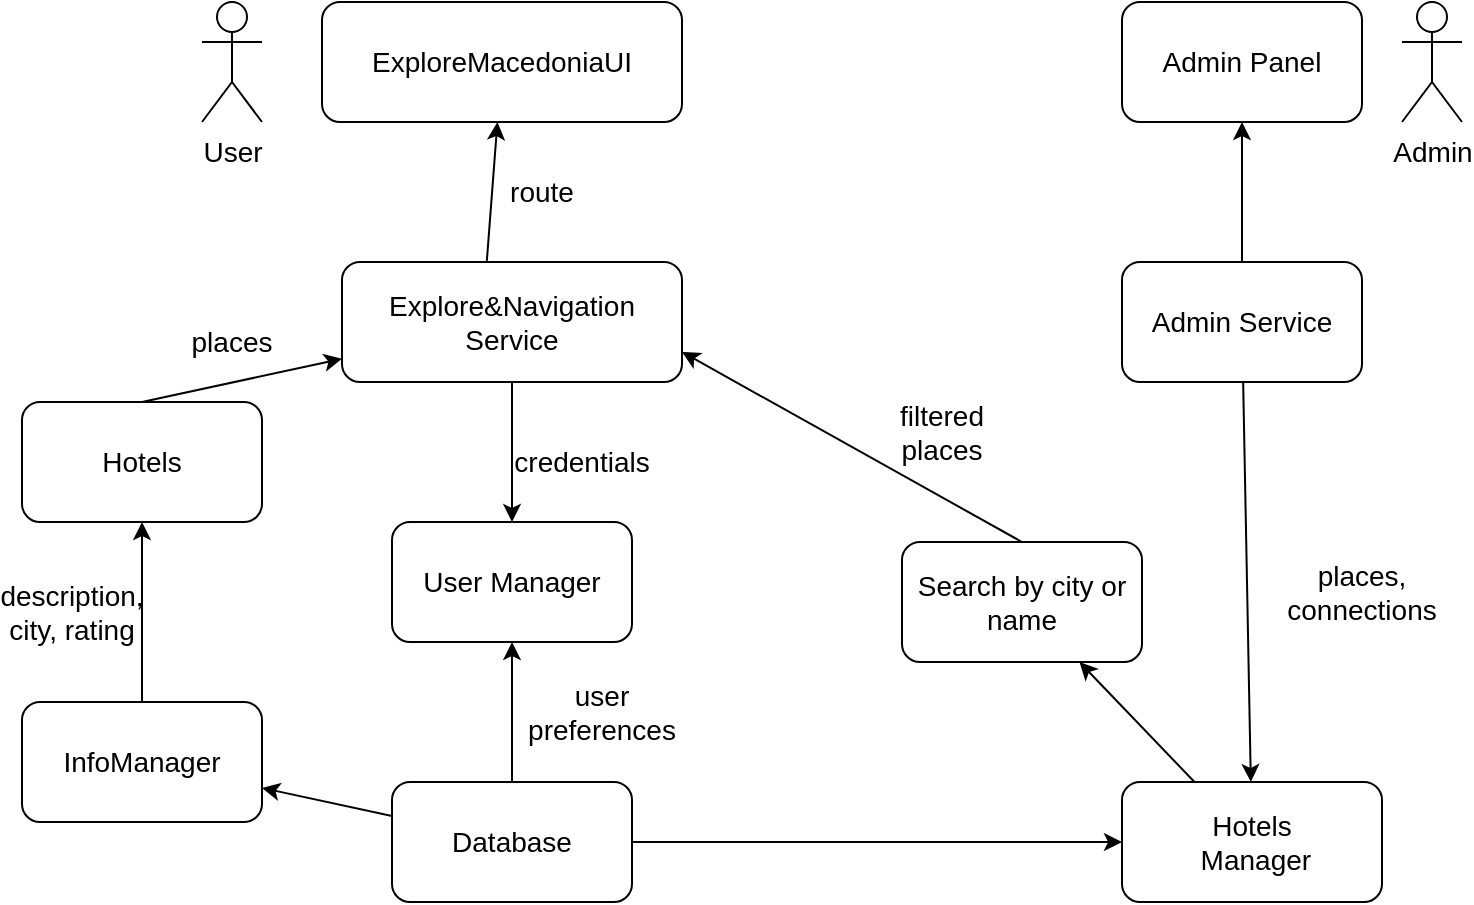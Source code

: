 <mxfile version="15.8.7" type="device"><diagram id="lqMHJFASGRzm00ckCXbD" name="Page-1"><mxGraphModel dx="1038" dy="579" grid="1" gridSize="10" guides="1" tooltips="1" connect="1" arrows="1" fold="1" page="1" pageScale="1" pageWidth="827" pageHeight="1169" math="0" shadow="0"><root><mxCell id="0"/><mxCell id="1" parent="0"/><mxCell id="87bllw6sp4iybEa-eanW-10" value="ExploreMacedoniaUI" style="rounded=1;whiteSpace=wrap;html=1;fontSize=14;" vertex="1" parent="1"><mxGeometry x="210" y="40" width="180" height="60" as="geometry"/></mxCell><mxCell id="87bllw6sp4iybEa-eanW-11" value="Explore&amp;amp;Navigation Service" style="rounded=1;whiteSpace=wrap;html=1;fontSize=14;" vertex="1" parent="1"><mxGeometry x="220" y="170" width="170" height="60" as="geometry"/></mxCell><mxCell id="87bllw6sp4iybEa-eanW-13" value="Search by city or name" style="rounded=1;whiteSpace=wrap;html=1;fontSize=14;" vertex="1" parent="1"><mxGeometry x="500" y="310" width="120" height="60" as="geometry"/></mxCell><mxCell id="87bllw6sp4iybEa-eanW-14" value="" style="endArrow=classic;html=1;rounded=0;fontSize=14;exitX=0.5;exitY=0;exitDx=0;exitDy=0;entryX=1;entryY=0.75;entryDx=0;entryDy=0;" edge="1" parent="1" source="87bllw6sp4iybEa-eanW-13" target="87bllw6sp4iybEa-eanW-11"><mxGeometry width="50" height="50" relative="1" as="geometry"><mxPoint x="390" y="310" as="sourcePoint"/><mxPoint x="100" y="290" as="targetPoint"/></mxGeometry></mxCell><mxCell id="87bllw6sp4iybEa-eanW-15" value="" style="endArrow=classic;html=1;rounded=0;fontSize=14;" edge="1" parent="1" source="87bllw6sp4iybEa-eanW-16" target="87bllw6sp4iybEa-eanW-25"><mxGeometry width="50" height="50" relative="1" as="geometry"><mxPoint x="160" y="230" as="sourcePoint"/><mxPoint x="560" y="460" as="targetPoint"/></mxGeometry></mxCell><mxCell id="87bllw6sp4iybEa-eanW-16" value="Database&lt;br&gt;" style="rounded=1;whiteSpace=wrap;html=1;fontSize=14;" vertex="1" parent="1"><mxGeometry x="245" y="430" width="120" height="60" as="geometry"/></mxCell><mxCell id="87bllw6sp4iybEa-eanW-17" value="User Manager" style="rounded=1;whiteSpace=wrap;html=1;fontSize=14;" vertex="1" parent="1"><mxGeometry x="245" y="300" width="120" height="60" as="geometry"/></mxCell><mxCell id="87bllw6sp4iybEa-eanW-18" value="" style="endArrow=classic;html=1;rounded=0;fontSize=14;" edge="1" parent="1" source="87bllw6sp4iybEa-eanW-16" target="87bllw6sp4iybEa-eanW-17"><mxGeometry width="50" height="50" relative="1" as="geometry"><mxPoint x="253.636" y="450" as="sourcePoint"/><mxPoint x="176.364" y="400" as="targetPoint"/></mxGeometry></mxCell><mxCell id="87bllw6sp4iybEa-eanW-19" value="" style="endArrow=classic;html=1;rounded=0;fontSize=14;" edge="1" parent="1" source="87bllw6sp4iybEa-eanW-11" target="87bllw6sp4iybEa-eanW-17"><mxGeometry width="50" height="50" relative="1" as="geometry"><mxPoint x="263.636" y="460" as="sourcePoint"/><mxPoint x="530" y="190" as="targetPoint"/></mxGeometry></mxCell><mxCell id="87bllw6sp4iybEa-eanW-20" value="Hotels" style="rounded=1;whiteSpace=wrap;html=1;fontSize=14;" vertex="1" parent="1"><mxGeometry x="60" y="240" width="120" height="60" as="geometry"/></mxCell><mxCell id="87bllw6sp4iybEa-eanW-21" value="" style="endArrow=classic;html=1;rounded=0;fontSize=14;" edge="1" parent="1" source="87bllw6sp4iybEa-eanW-16" target="87bllw6sp4iybEa-eanW-29"><mxGeometry width="50" height="50" relative="1" as="geometry"><mxPoint x="390" y="300" as="sourcePoint"/><mxPoint x="190" y="400" as="targetPoint"/></mxGeometry></mxCell><mxCell id="87bllw6sp4iybEa-eanW-22" value="" style="endArrow=classic;html=1;rounded=0;fontSize=14;exitX=0.5;exitY=0;exitDx=0;exitDy=0;" edge="1" parent="1" source="87bllw6sp4iybEa-eanW-20" target="87bllw6sp4iybEa-eanW-11"><mxGeometry width="50" height="50" relative="1" as="geometry"><mxPoint x="390" y="300" as="sourcePoint"/><mxPoint x="440" y="250" as="targetPoint"/></mxGeometry></mxCell><mxCell id="87bllw6sp4iybEa-eanW-23" value="" style="endArrow=classic;html=1;rounded=0;fontSize=14;exitX=0.426;exitY=-0.01;exitDx=0;exitDy=0;exitPerimeter=0;" edge="1" parent="1" source="87bllw6sp4iybEa-eanW-11" target="87bllw6sp4iybEa-eanW-10"><mxGeometry width="50" height="50" relative="1" as="geometry"><mxPoint x="390" y="300" as="sourcePoint"/><mxPoint x="440" y="250" as="targetPoint"/></mxGeometry></mxCell><mxCell id="87bllw6sp4iybEa-eanW-24" value="Admin Panel" style="rounded=1;whiteSpace=wrap;html=1;fontSize=14;" vertex="1" parent="1"><mxGeometry x="610" y="40" width="120" height="60" as="geometry"/></mxCell><mxCell id="87bllw6sp4iybEa-eanW-25" value="Hotels&lt;br&gt;&amp;nbsp;Manager" style="rounded=1;whiteSpace=wrap;html=1;fontSize=14;" vertex="1" parent="1"><mxGeometry x="610" y="430" width="130" height="60" as="geometry"/></mxCell><mxCell id="87bllw6sp4iybEa-eanW-26" value="Admin Service" style="rounded=1;whiteSpace=wrap;html=1;fontSize=14;" vertex="1" parent="1"><mxGeometry x="610" y="170" width="120" height="60" as="geometry"/></mxCell><mxCell id="87bllw6sp4iybEa-eanW-29" value="InfoManager" style="rounded=1;whiteSpace=wrap;html=1;fontSize=14;" vertex="1" parent="1"><mxGeometry x="60" y="390" width="120" height="60" as="geometry"/></mxCell><mxCell id="87bllw6sp4iybEa-eanW-31" value="" style="endArrow=classic;html=1;rounded=0;fontSize=14;exitX=0.5;exitY=0;exitDx=0;exitDy=0;" edge="1" parent="1" source="87bllw6sp4iybEa-eanW-29" target="87bllw6sp4iybEa-eanW-20"><mxGeometry width="50" height="50" relative="1" as="geometry"><mxPoint x="360" y="478.333" as="sourcePoint"/><mxPoint x="600" y="471.667" as="targetPoint"/></mxGeometry></mxCell><mxCell id="87bllw6sp4iybEa-eanW-32" value="" style="endArrow=classic;html=1;rounded=0;fontSize=14;" edge="1" parent="1" source="87bllw6sp4iybEa-eanW-26" target="87bllw6sp4iybEa-eanW-24"><mxGeometry width="50" height="50" relative="1" as="geometry"><mxPoint x="620" y="160" as="sourcePoint"/><mxPoint x="440" y="240" as="targetPoint"/></mxGeometry></mxCell><mxCell id="87bllw6sp4iybEa-eanW-33" value="" style="endArrow=classic;html=1;rounded=0;fontSize=14;" edge="1" parent="1" source="87bllw6sp4iybEa-eanW-26" target="87bllw6sp4iybEa-eanW-25"><mxGeometry width="50" height="50" relative="1" as="geometry"><mxPoint x="390" y="290" as="sourcePoint"/><mxPoint x="440" y="240" as="targetPoint"/></mxGeometry></mxCell><mxCell id="87bllw6sp4iybEa-eanW-34" value="" style="endArrow=classic;html=1;rounded=0;fontSize=14;" edge="1" parent="1" source="87bllw6sp4iybEa-eanW-25" target="87bllw6sp4iybEa-eanW-13"><mxGeometry width="50" height="50" relative="1" as="geometry"><mxPoint x="390" y="290" as="sourcePoint"/><mxPoint x="440" y="240" as="targetPoint"/></mxGeometry></mxCell><mxCell id="87bllw6sp4iybEa-eanW-35" value="User" style="shape=umlActor;verticalLabelPosition=bottom;verticalAlign=top;html=1;outlineConnect=0;fontSize=14;" vertex="1" parent="1"><mxGeometry x="150" y="40" width="30" height="60" as="geometry"/></mxCell><mxCell id="87bllw6sp4iybEa-eanW-38" value="Admin" style="shape=umlActor;verticalLabelPosition=bottom;verticalAlign=top;html=1;outlineConnect=0;fontSize=14;" vertex="1" parent="1"><mxGeometry x="750" y="40" width="30" height="60" as="geometry"/></mxCell><mxCell id="87bllw6sp4iybEa-eanW-40" value="description, city, rating" style="text;html=1;strokeColor=none;fillColor=none;align=center;verticalAlign=middle;whiteSpace=wrap;rounded=0;fontSize=14;rotation=0;" vertex="1" parent="1"><mxGeometry x="60" y="330" width="50" height="30" as="geometry"/></mxCell><mxCell id="87bllw6sp4iybEa-eanW-41" value="credentials" style="text;html=1;strokeColor=none;fillColor=none;align=center;verticalAlign=middle;whiteSpace=wrap;rounded=0;fontSize=14;" vertex="1" parent="1"><mxGeometry x="310" y="255" width="60" height="30" as="geometry"/></mxCell><mxCell id="87bllw6sp4iybEa-eanW-43" value="user preferences" style="text;html=1;strokeColor=none;fillColor=none;align=center;verticalAlign=middle;whiteSpace=wrap;rounded=0;fontSize=14;" vertex="1" parent="1"><mxGeometry x="310" y="380" width="80" height="30" as="geometry"/></mxCell><mxCell id="87bllw6sp4iybEa-eanW-45" value="places, connections" style="text;html=1;strokeColor=none;fillColor=none;align=center;verticalAlign=middle;whiteSpace=wrap;rounded=0;fontSize=14;" vertex="1" parent="1"><mxGeometry x="700" y="320" width="60" height="30" as="geometry"/></mxCell><mxCell id="87bllw6sp4iybEa-eanW-46" value="route" style="text;html=1;strokeColor=none;fillColor=none;align=center;verticalAlign=middle;whiteSpace=wrap;rounded=0;fontSize=14;" vertex="1" parent="1"><mxGeometry x="290" y="120" width="60" height="30" as="geometry"/></mxCell><mxCell id="87bllw6sp4iybEa-eanW-47" value="filtered places" style="text;html=1;strokeColor=none;fillColor=none;align=center;verticalAlign=middle;whiteSpace=wrap;rounded=0;fontSize=14;" vertex="1" parent="1"><mxGeometry x="490" y="240" width="60" height="30" as="geometry"/></mxCell><mxCell id="87bllw6sp4iybEa-eanW-48" value="places" style="text;html=1;strokeColor=none;fillColor=none;align=center;verticalAlign=middle;whiteSpace=wrap;rounded=0;fontSize=14;" vertex="1" parent="1"><mxGeometry x="135" y="195" width="60" height="30" as="geometry"/></mxCell></root></mxGraphModel></diagram></mxfile>